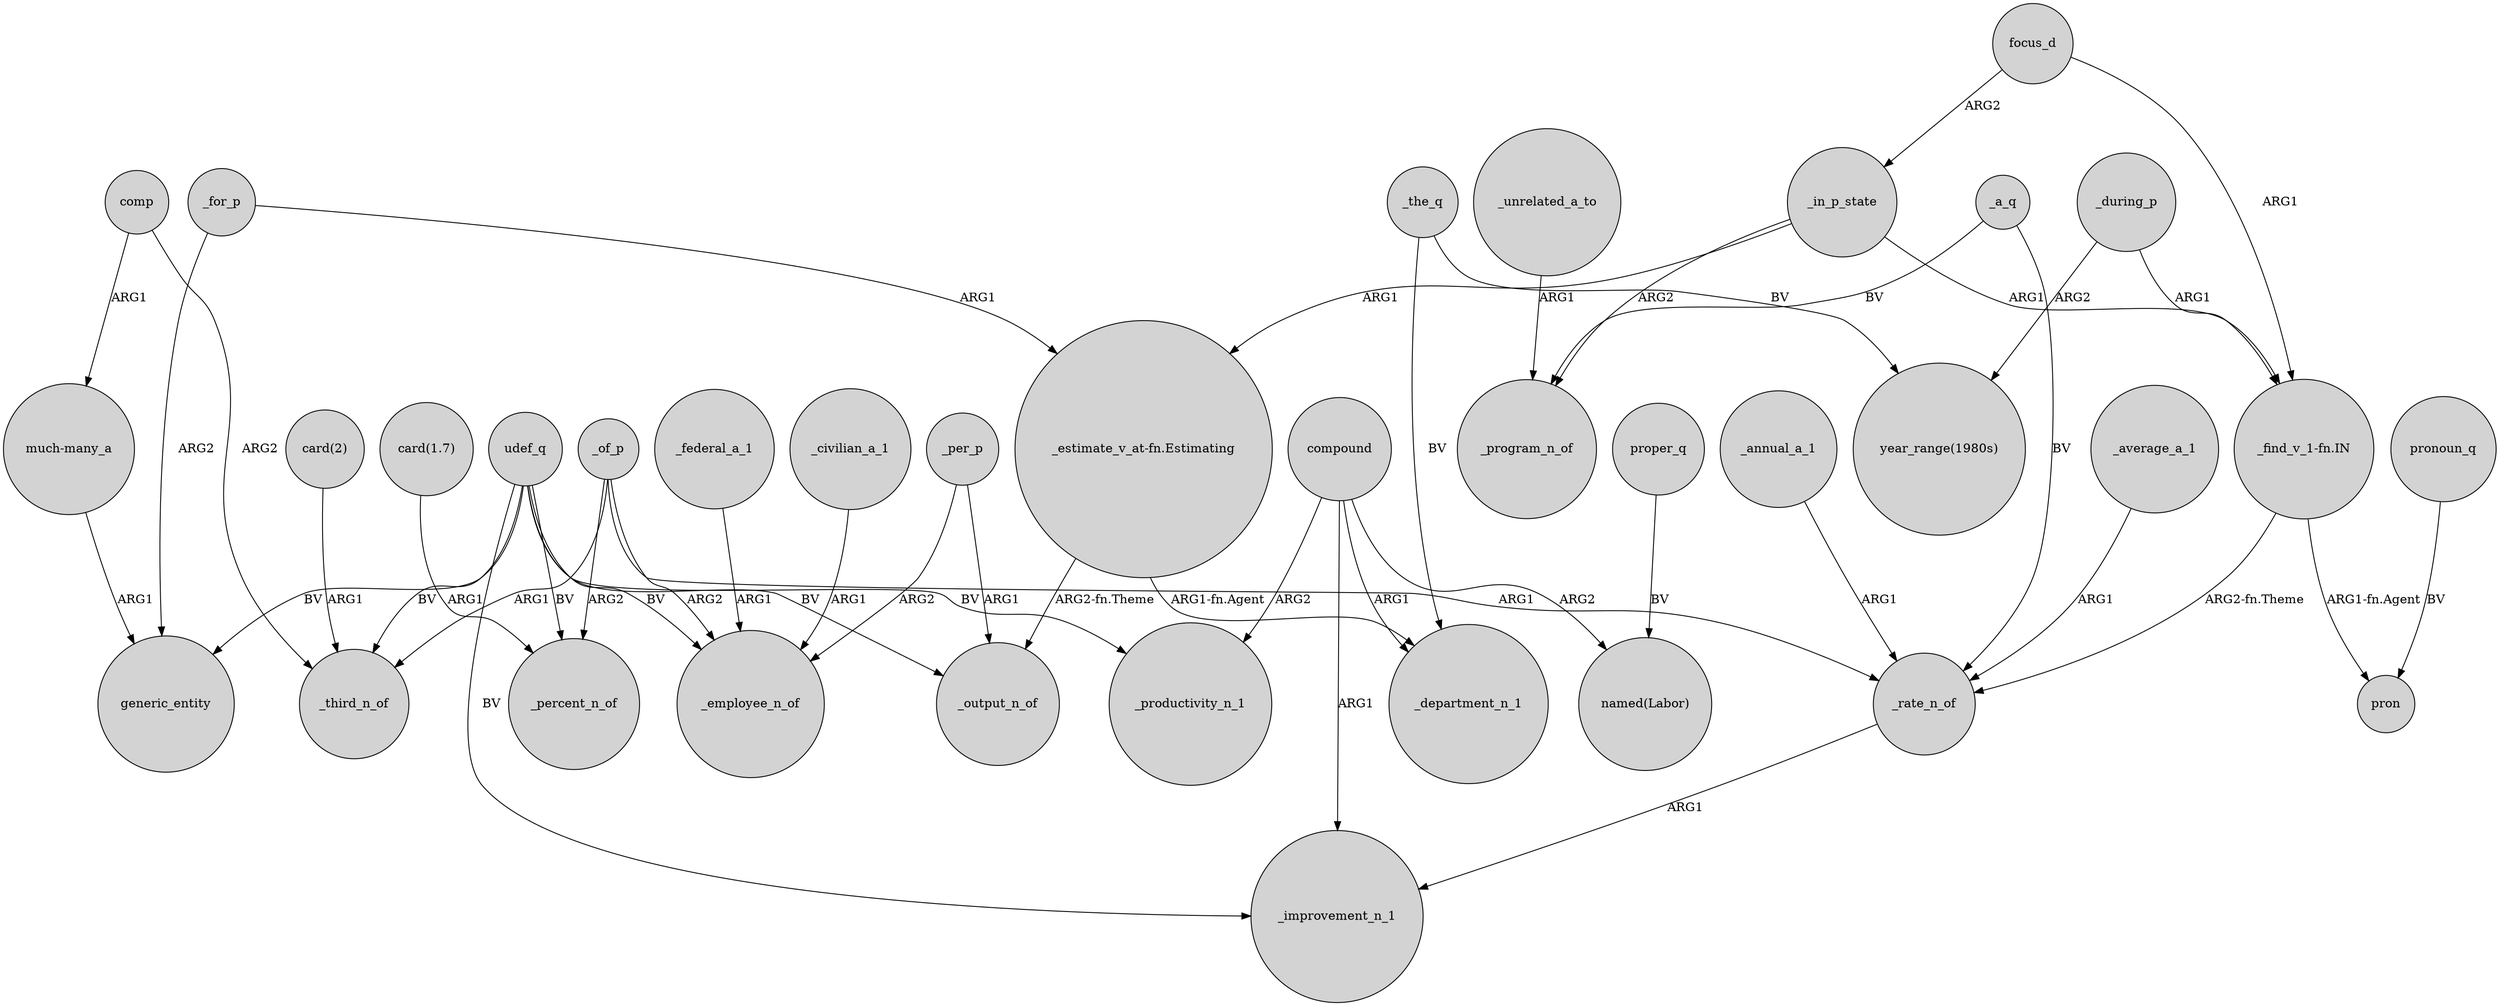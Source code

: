 digraph {
	node [shape=circle style=filled]
	_of_p -> _third_n_of [label=ARG1]
	"_estimate_v_at-fn.Estimating" -> _output_n_of [label="ARG2-fn.Theme"]
	"_find_v_1-fn.IN" -> _rate_n_of [label="ARG2-fn.Theme"]
	udef_q -> generic_entity [label=BV]
	compound -> _productivity_n_1 [label=ARG2]
	"card(1.7)" -> _percent_n_of [label=ARG1]
	udef_q -> _employee_n_of [label=BV]
	_in_p_state -> "_estimate_v_at-fn.Estimating" [label=ARG1]
	_rate_n_of -> _improvement_n_1 [label=ARG1]
	"much-many_a" -> generic_entity [label=ARG1]
	"card(2)" -> _third_n_of [label=ARG1]
	focus_d -> "_find_v_1-fn.IN" [label=ARG1]
	comp -> _third_n_of [label=ARG2]
	udef_q -> _third_n_of [label=BV]
	_per_p -> _output_n_of [label=ARG1]
	focus_d -> _in_p_state [label=ARG2]
	_for_p -> "_estimate_v_at-fn.Estimating" [label=ARG1]
	_for_p -> generic_entity [label=ARG2]
	_during_p -> "year_range(1980s)" [label=ARG2]
	_federal_a_1 -> _employee_n_of [label=ARG1]
	compound -> _department_n_1 [label=ARG1]
	_unrelated_a_to -> _program_n_of [label=ARG1]
	"_estimate_v_at-fn.Estimating" -> _department_n_1 [label="ARG1-fn.Agent"]
	_a_q -> _rate_n_of [label=BV]
	_during_p -> "_find_v_1-fn.IN" [label=ARG1]
	udef_q -> _output_n_of [label=BV]
	_the_q -> _department_n_1 [label=BV]
	_in_p_state -> "_find_v_1-fn.IN" [label=ARG1]
	compound -> _improvement_n_1 [label=ARG1]
	pronoun_q -> pron [label=BV]
	_of_p -> _percent_n_of [label=ARG2]
	compound -> "named(Labor)" [label=ARG2]
	_in_p_state -> _program_n_of [label=ARG2]
	comp -> "much-many_a" [label=ARG1]
	_civilian_a_1 -> _employee_n_of [label=ARG1]
	_a_q -> _program_n_of [label=BV]
	_annual_a_1 -> _rate_n_of [label=ARG1]
	udef_q -> _productivity_n_1 [label=BV]
	_average_a_1 -> _rate_n_of [label=ARG1]
	_per_p -> _employee_n_of [label=ARG2]
	udef_q -> _improvement_n_1 [label=BV]
	_of_p -> _employee_n_of [label=ARG2]
	"_find_v_1-fn.IN" -> pron [label="ARG1-fn.Agent"]
	udef_q -> _percent_n_of [label=BV]
	proper_q -> "named(Labor)" [label=BV]
	_of_p -> _rate_n_of [label=ARG1]
	_the_q -> "year_range(1980s)" [label=BV]
}
